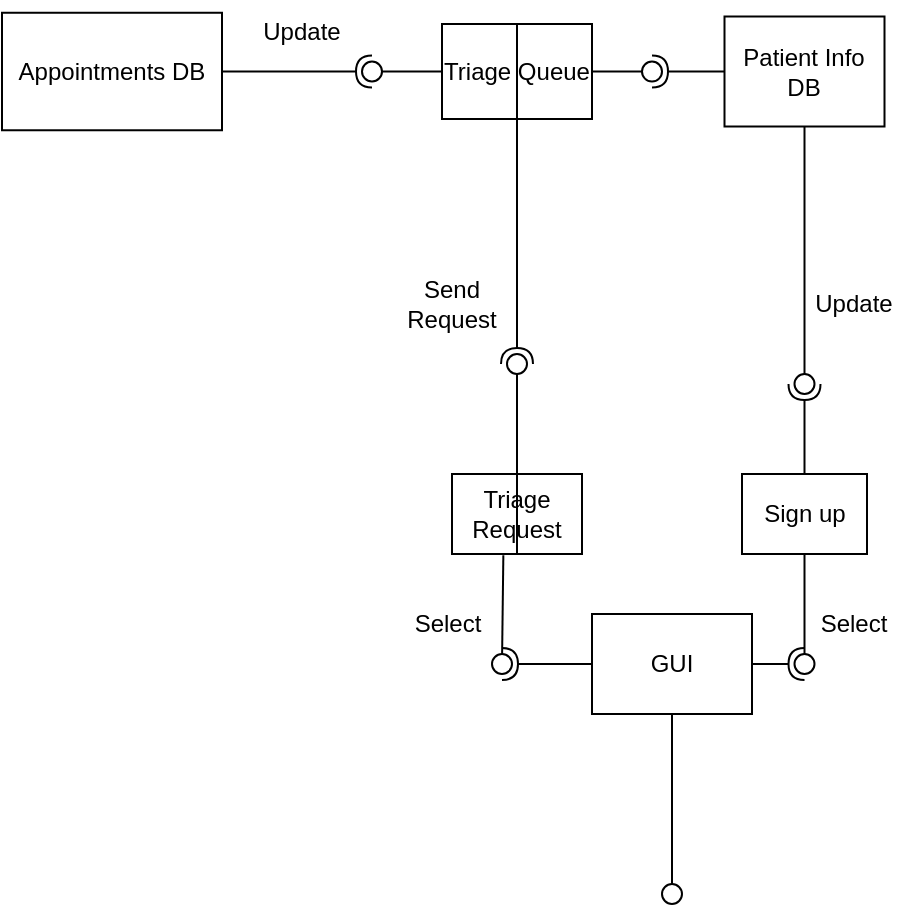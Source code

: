 <mxfile version="24.7.17">
  <diagram name="Page-1" id="_FwJqfKSit_MHCnarlF8">
    <mxGraphModel dx="882" dy="509" grid="1" gridSize="10" guides="1" tooltips="1" connect="1" arrows="1" fold="1" page="1" pageScale="1" pageWidth="850" pageHeight="1100" math="0" shadow="0">
      <root>
        <mxCell id="0" />
        <mxCell id="1" parent="0" />
        <mxCell id="IKRkE9KavZhXF0yhF9RJ-3" value="Patient Info DB" style="rounded=0;whiteSpace=wrap;html=1;" parent="1" vertex="1">
          <mxGeometry x="521.25" y="241.25" width="80" height="55" as="geometry" />
        </mxCell>
        <mxCell id="IKRkE9KavZhXF0yhF9RJ-4" value="Triage Queue" style="rounded=0;whiteSpace=wrap;html=1;" parent="1" vertex="1">
          <mxGeometry x="380" y="245" width="75" height="47.5" as="geometry" />
        </mxCell>
        <mxCell id="IKRkE9KavZhXF0yhF9RJ-7" value="Sign up" style="rounded=0;whiteSpace=wrap;html=1;" parent="1" vertex="1">
          <mxGeometry x="530" y="470" width="62.5" height="40" as="geometry" />
        </mxCell>
        <mxCell id="IKRkE9KavZhXF0yhF9RJ-8" value="Triage Request" style="rounded=0;whiteSpace=wrap;html=1;" parent="1" vertex="1">
          <mxGeometry x="385" y="470" width="65" height="40" as="geometry" />
        </mxCell>
        <mxCell id="IKRkE9KavZhXF0yhF9RJ-13" value="GUI" style="rounded=0;whiteSpace=wrap;html=1;" parent="1" vertex="1">
          <mxGeometry x="455" y="540" width="80" height="50" as="geometry" />
        </mxCell>
        <mxCell id="kWpErq_-9IBb-TTLj04Y-6" value="" style="ellipse;whiteSpace=wrap;html=1;align=center;aspect=fixed;fillColor=none;strokeColor=none;resizable=0;perimeter=centerPerimeter;rotatable=0;allowArrows=0;points=[];outlineConnect=1;" vertex="1" parent="1">
          <mxGeometry x="405" y="410" width="10" height="10" as="geometry" />
        </mxCell>
        <mxCell id="kWpErq_-9IBb-TTLj04Y-8" value="" style="rounded=0;orthogonalLoop=1;jettySize=auto;html=1;endArrow=oval;endFill=0;sketch=0;sourcePerimeterSpacing=0;targetPerimeterSpacing=0;endSize=10;exitX=0.5;exitY=1;exitDx=0;exitDy=0;" edge="1" parent="1" source="IKRkE9KavZhXF0yhF9RJ-13">
          <mxGeometry relative="1" as="geometry">
            <mxPoint x="390" y="615" as="sourcePoint" />
            <mxPoint x="495" y="680" as="targetPoint" />
          </mxGeometry>
        </mxCell>
        <mxCell id="kWpErq_-9IBb-TTLj04Y-10" value="" style="rounded=0;orthogonalLoop=1;jettySize=auto;html=1;endArrow=halfCircle;endFill=0;endSize=6;strokeWidth=1;sketch=0;exitX=0;exitY=0.5;exitDx=0;exitDy=0;" edge="1" target="kWpErq_-9IBb-TTLj04Y-12" parent="1" source="IKRkE9KavZhXF0yhF9RJ-13">
          <mxGeometry relative="1" as="geometry">
            <mxPoint x="430" y="615" as="sourcePoint" />
          </mxGeometry>
        </mxCell>
        <mxCell id="kWpErq_-9IBb-TTLj04Y-11" value="" style="rounded=0;orthogonalLoop=1;jettySize=auto;html=1;endArrow=oval;endFill=0;sketch=0;sourcePerimeterSpacing=0;targetPerimeterSpacing=0;endSize=10;exitX=0.395;exitY=1.017;exitDx=0;exitDy=0;exitPerimeter=0;" edge="1" target="kWpErq_-9IBb-TTLj04Y-12" parent="1" source="IKRkE9KavZhXF0yhF9RJ-8">
          <mxGeometry relative="1" as="geometry">
            <mxPoint x="390" y="615" as="sourcePoint" />
          </mxGeometry>
        </mxCell>
        <mxCell id="kWpErq_-9IBb-TTLj04Y-12" value="" style="ellipse;whiteSpace=wrap;html=1;align=center;aspect=fixed;fillColor=none;strokeColor=none;resizable=0;perimeter=centerPerimeter;rotatable=0;allowArrows=0;points=[];outlineConnect=1;" vertex="1" parent="1">
          <mxGeometry x="405" y="560" width="10" height="10" as="geometry" />
        </mxCell>
        <mxCell id="kWpErq_-9IBb-TTLj04Y-22" value="" style="rounded=0;orthogonalLoop=1;jettySize=auto;html=1;endArrow=halfCircle;endFill=0;endSize=6;strokeWidth=1;sketch=0;exitX=1;exitY=0.5;exitDx=0;exitDy=0;" edge="1" target="kWpErq_-9IBb-TTLj04Y-24" parent="1" source="IKRkE9KavZhXF0yhF9RJ-13">
          <mxGeometry relative="1" as="geometry">
            <mxPoint x="650" y="565" as="sourcePoint" />
          </mxGeometry>
        </mxCell>
        <mxCell id="kWpErq_-9IBb-TTLj04Y-23" value="" style="rounded=0;orthogonalLoop=1;jettySize=auto;html=1;endArrow=oval;endFill=0;sketch=0;sourcePerimeterSpacing=0;targetPerimeterSpacing=0;endSize=10;exitX=0.5;exitY=1;exitDx=0;exitDy=0;" edge="1" target="kWpErq_-9IBb-TTLj04Y-24" parent="1" source="IKRkE9KavZhXF0yhF9RJ-7">
          <mxGeometry relative="1" as="geometry">
            <mxPoint x="600" y="540" as="sourcePoint" />
          </mxGeometry>
        </mxCell>
        <mxCell id="kWpErq_-9IBb-TTLj04Y-24" value="" style="ellipse;whiteSpace=wrap;html=1;align=center;aspect=fixed;fillColor=none;strokeColor=none;resizable=0;perimeter=centerPerimeter;rotatable=0;allowArrows=0;points=[];outlineConnect=1;" vertex="1" parent="1">
          <mxGeometry x="556.25" y="560" width="10" height="10" as="geometry" />
        </mxCell>
        <mxCell id="kWpErq_-9IBb-TTLj04Y-25" value="" style="rounded=0;orthogonalLoop=1;jettySize=auto;html=1;endArrow=halfCircle;endFill=0;endSize=6;strokeWidth=1;sketch=0;exitX=0.5;exitY=0;exitDx=0;exitDy=0;" edge="1" target="kWpErq_-9IBb-TTLj04Y-27" parent="1" source="IKRkE9KavZhXF0yhF9RJ-7">
          <mxGeometry relative="1" as="geometry">
            <mxPoint x="650" y="445" as="sourcePoint" />
          </mxGeometry>
        </mxCell>
        <mxCell id="kWpErq_-9IBb-TTLj04Y-26" value="" style="rounded=0;orthogonalLoop=1;jettySize=auto;html=1;endArrow=oval;endFill=0;sketch=0;sourcePerimeterSpacing=0;targetPerimeterSpacing=0;endSize=10;exitX=0.5;exitY=1;exitDx=0;exitDy=0;" edge="1" target="kWpErq_-9IBb-TTLj04Y-27" parent="1" source="IKRkE9KavZhXF0yhF9RJ-3">
          <mxGeometry relative="1" as="geometry">
            <mxPoint x="610" y="445" as="sourcePoint" />
          </mxGeometry>
        </mxCell>
        <mxCell id="kWpErq_-9IBb-TTLj04Y-27" value="" style="ellipse;whiteSpace=wrap;html=1;align=center;aspect=fixed;fillColor=none;strokeColor=none;resizable=0;perimeter=centerPerimeter;rotatable=0;allowArrows=0;points=[];outlineConnect=1;" vertex="1" parent="1">
          <mxGeometry x="556.25" y="420" width="10" height="10" as="geometry" />
        </mxCell>
        <mxCell id="kWpErq_-9IBb-TTLj04Y-28" value="" style="rounded=0;orthogonalLoop=1;jettySize=auto;html=1;endArrow=halfCircle;endFill=0;endSize=6;strokeWidth=1;sketch=0;exitX=0.5;exitY=0;exitDx=0;exitDy=0;" edge="1" target="kWpErq_-9IBb-TTLj04Y-30" parent="1" source="IKRkE9KavZhXF0yhF9RJ-4">
          <mxGeometry relative="1" as="geometry">
            <mxPoint x="650" y="445" as="sourcePoint" />
          </mxGeometry>
        </mxCell>
        <mxCell id="kWpErq_-9IBb-TTLj04Y-29" value="" style="rounded=0;orthogonalLoop=1;jettySize=auto;html=1;endArrow=oval;endFill=0;sketch=0;sourcePerimeterSpacing=0;targetPerimeterSpacing=0;endSize=10;exitX=0.5;exitY=1;exitDx=0;exitDy=0;" edge="1" target="kWpErq_-9IBb-TTLj04Y-30" parent="1" source="IKRkE9KavZhXF0yhF9RJ-8">
          <mxGeometry relative="1" as="geometry">
            <mxPoint x="450" y="320" as="sourcePoint" />
          </mxGeometry>
        </mxCell>
        <mxCell id="kWpErq_-9IBb-TTLj04Y-30" value="" style="ellipse;whiteSpace=wrap;html=1;align=center;aspect=fixed;fillColor=none;strokeColor=none;resizable=0;perimeter=centerPerimeter;rotatable=0;allowArrows=0;points=[];outlineConnect=1;" vertex="1" parent="1">
          <mxGeometry x="412.5" y="410" width="10" height="10" as="geometry" />
        </mxCell>
        <mxCell id="kWpErq_-9IBb-TTLj04Y-31" value="" style="rounded=0;orthogonalLoop=1;jettySize=auto;html=1;endArrow=halfCircle;endFill=0;endSize=6;strokeWidth=1;sketch=0;exitX=1;exitY=0.5;exitDx=0;exitDy=0;" edge="1" target="kWpErq_-9IBb-TTLj04Y-33" parent="1" source="kWpErq_-9IBb-TTLj04Y-34">
          <mxGeometry relative="1" as="geometry">
            <mxPoint x="500" y="335" as="sourcePoint" />
          </mxGeometry>
        </mxCell>
        <mxCell id="kWpErq_-9IBb-TTLj04Y-32" value="" style="rounded=0;orthogonalLoop=1;jettySize=auto;html=1;endArrow=oval;endFill=0;sketch=0;sourcePerimeterSpacing=0;targetPerimeterSpacing=0;endSize=10;exitX=0;exitY=0.5;exitDx=0;exitDy=0;" edge="1" target="kWpErq_-9IBb-TTLj04Y-33" parent="1" source="IKRkE9KavZhXF0yhF9RJ-4">
          <mxGeometry relative="1" as="geometry">
            <mxPoint x="280" y="269" as="sourcePoint" />
          </mxGeometry>
        </mxCell>
        <mxCell id="kWpErq_-9IBb-TTLj04Y-33" value="" style="ellipse;whiteSpace=wrap;html=1;align=center;aspect=fixed;fillColor=none;strokeColor=none;resizable=0;perimeter=centerPerimeter;rotatable=0;allowArrows=0;points=[];outlineConnect=1;" vertex="1" parent="1">
          <mxGeometry x="340" y="263.75" width="10" height="10" as="geometry" />
        </mxCell>
        <mxCell id="kWpErq_-9IBb-TTLj04Y-34" value="Appointments DB" style="rounded=0;whiteSpace=wrap;html=1;" vertex="1" parent="1">
          <mxGeometry x="160" y="239.38" width="110" height="58.75" as="geometry" />
        </mxCell>
        <mxCell id="kWpErq_-9IBb-TTLj04Y-35" value="Update" style="text;html=1;align=center;verticalAlign=middle;whiteSpace=wrap;rounded=0;" vertex="1" parent="1">
          <mxGeometry x="280" y="233.75" width="60" height="30" as="geometry" />
        </mxCell>
        <mxCell id="kWpErq_-9IBb-TTLj04Y-36" value="Update" style="text;html=1;align=center;verticalAlign=middle;whiteSpace=wrap;rounded=0;" vertex="1" parent="1">
          <mxGeometry x="556.25" y="370" width="60" height="30" as="geometry" />
        </mxCell>
        <mxCell id="kWpErq_-9IBb-TTLj04Y-37" value="Send Request" style="text;html=1;align=center;verticalAlign=middle;whiteSpace=wrap;rounded=0;" vertex="1" parent="1">
          <mxGeometry x="355" y="370" width="60" height="30" as="geometry" />
        </mxCell>
        <mxCell id="kWpErq_-9IBb-TTLj04Y-38" value="Select" style="text;html=1;align=center;verticalAlign=middle;whiteSpace=wrap;rounded=0;" vertex="1" parent="1">
          <mxGeometry x="352.5" y="530" width="60" height="30" as="geometry" />
        </mxCell>
        <mxCell id="kWpErq_-9IBb-TTLj04Y-39" value="Select" style="text;html=1;align=center;verticalAlign=middle;whiteSpace=wrap;rounded=0;" vertex="1" parent="1">
          <mxGeometry x="556.25" y="530" width="60" height="30" as="geometry" />
        </mxCell>
        <mxCell id="kWpErq_-9IBb-TTLj04Y-40" value="" style="rounded=0;orthogonalLoop=1;jettySize=auto;html=1;endArrow=halfCircle;endFill=0;endSize=6;strokeWidth=1;sketch=0;exitX=0;exitY=0.5;exitDx=0;exitDy=0;" edge="1" target="kWpErq_-9IBb-TTLj04Y-42" parent="1" source="IKRkE9KavZhXF0yhF9RJ-3">
          <mxGeometry relative="1" as="geometry">
            <mxPoint x="500" y="395" as="sourcePoint" />
          </mxGeometry>
        </mxCell>
        <mxCell id="kWpErq_-9IBb-TTLj04Y-41" value="" style="rounded=0;orthogonalLoop=1;jettySize=auto;html=1;endArrow=oval;endFill=0;sketch=0;sourcePerimeterSpacing=0;targetPerimeterSpacing=0;endSize=10;exitX=1;exitY=0.5;exitDx=0;exitDy=0;" edge="1" target="kWpErq_-9IBb-TTLj04Y-42" parent="1" source="IKRkE9KavZhXF0yhF9RJ-4">
          <mxGeometry relative="1" as="geometry">
            <mxPoint x="460" y="395" as="sourcePoint" />
          </mxGeometry>
        </mxCell>
        <mxCell id="kWpErq_-9IBb-TTLj04Y-42" value="" style="ellipse;whiteSpace=wrap;html=1;align=center;aspect=fixed;fillColor=none;strokeColor=none;resizable=0;perimeter=centerPerimeter;rotatable=0;allowArrows=0;points=[];outlineConnect=1;" vertex="1" parent="1">
          <mxGeometry x="480" y="263.76" width="10" height="10" as="geometry" />
        </mxCell>
      </root>
    </mxGraphModel>
  </diagram>
</mxfile>
